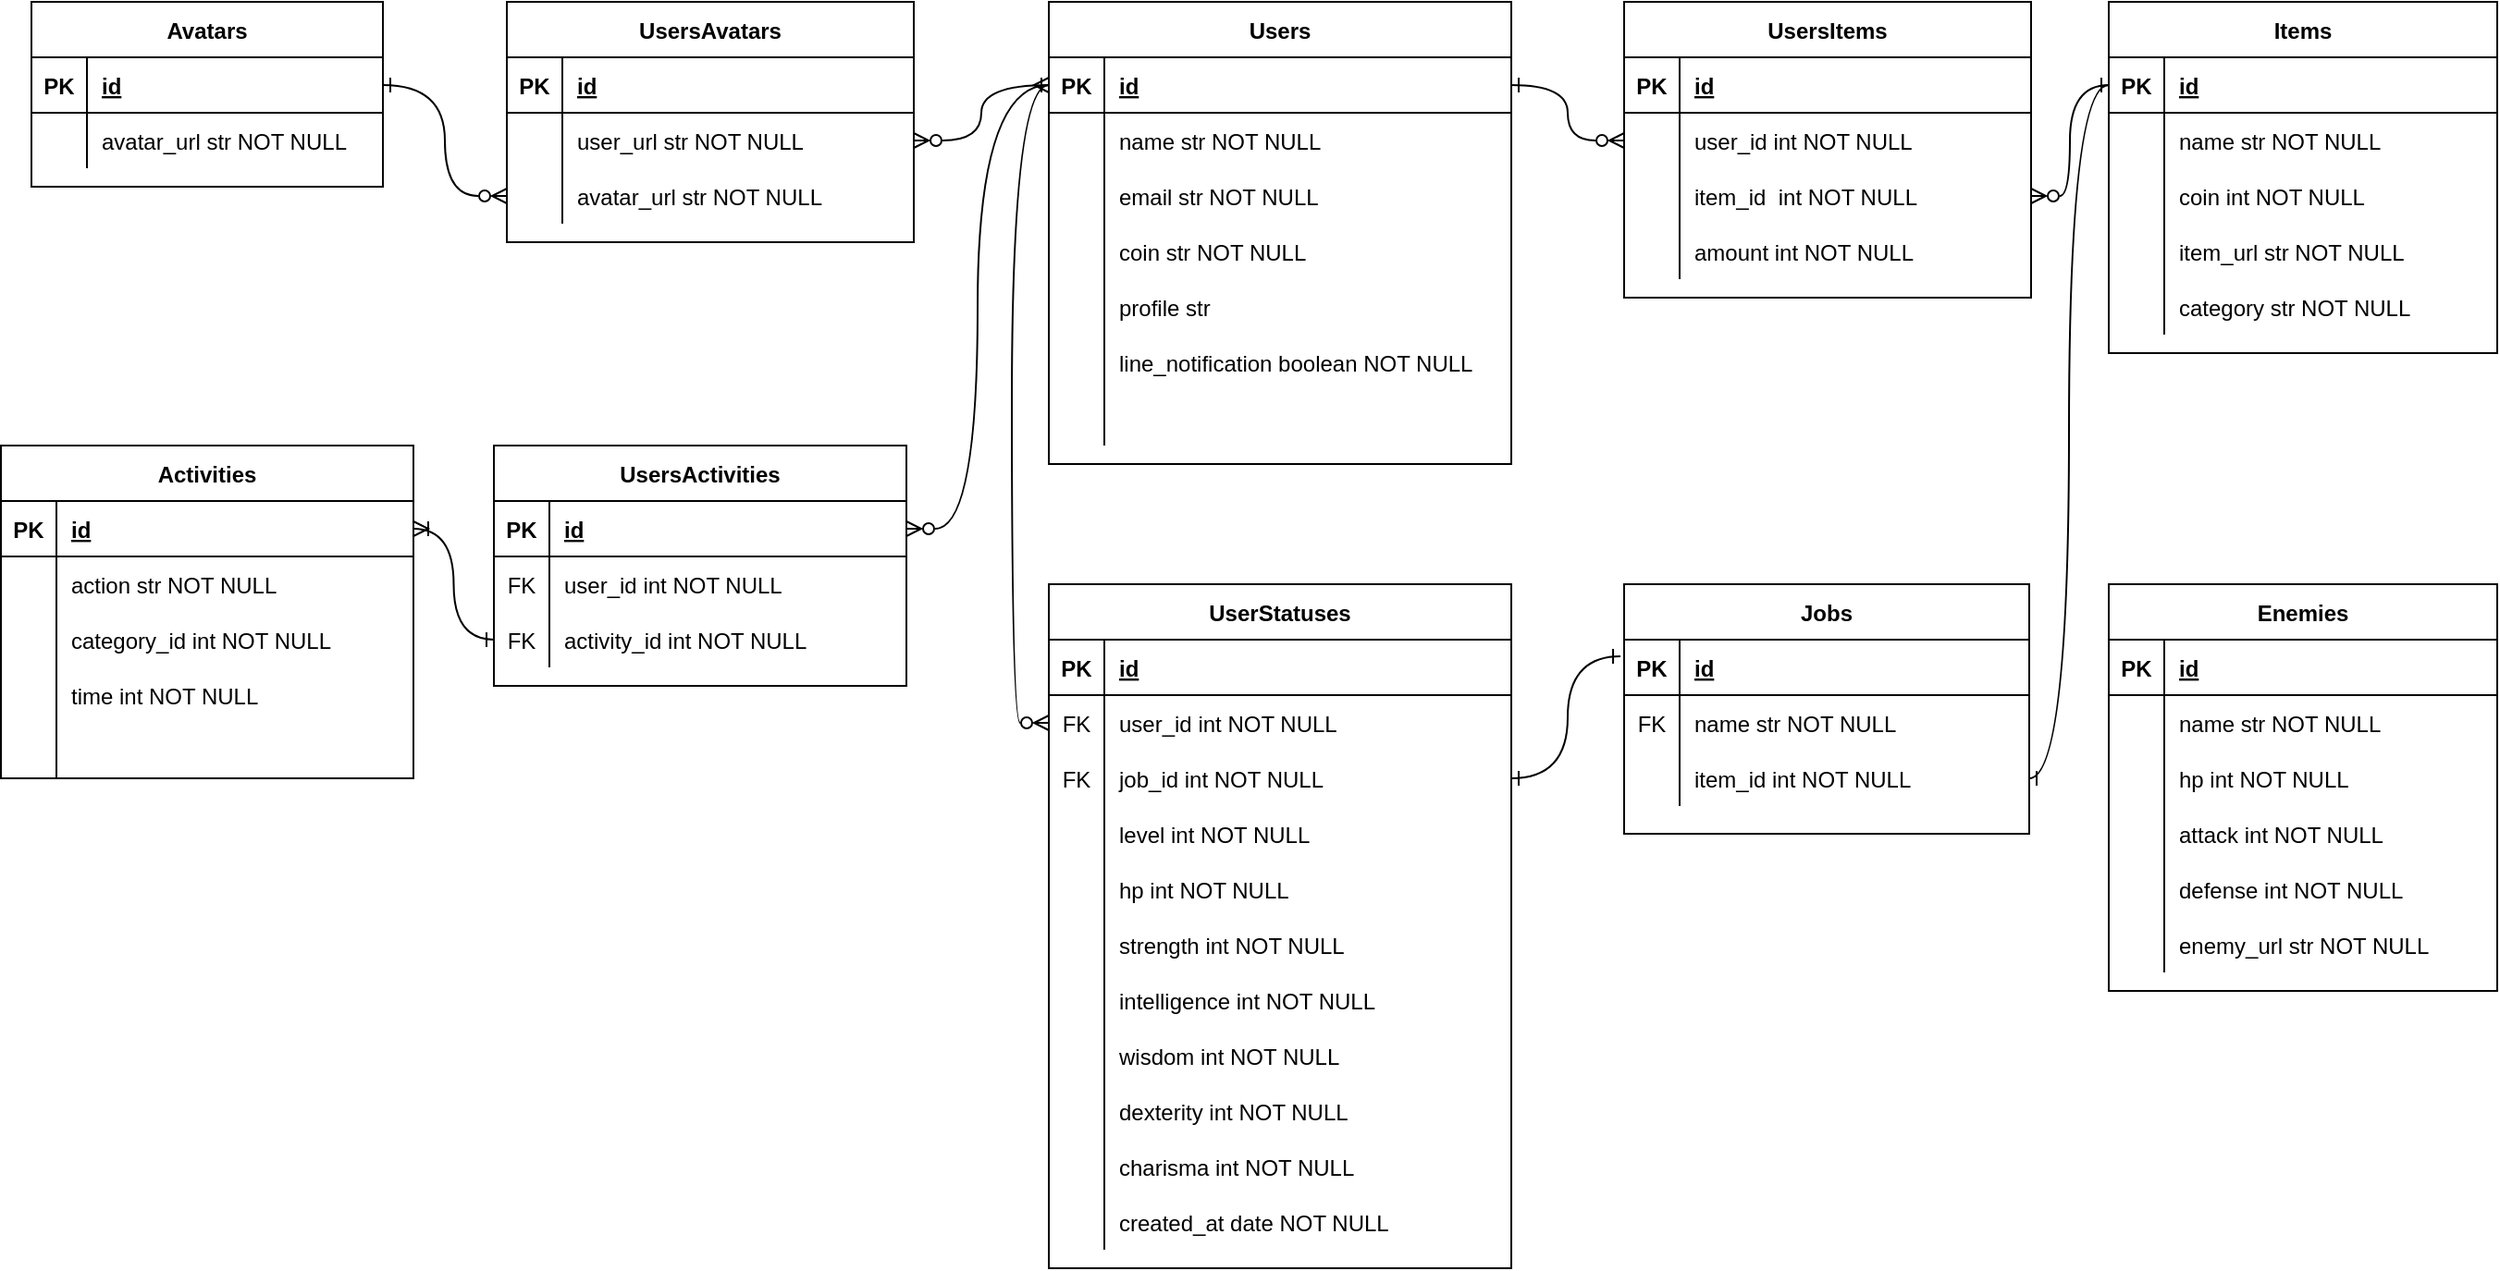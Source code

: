 <mxfile version="24.0.7" type="github">
  <diagram id="R2lEEEUBdFMjLlhIrx00" name="Page-1">
    <mxGraphModel dx="1804" dy="535" grid="1" gridSize="10" guides="1" tooltips="1" connect="1" arrows="1" fold="1" page="1" pageScale="1" pageWidth="850" pageHeight="1100" math="0" shadow="0" extFonts="Permanent Marker^https://fonts.googleapis.com/css?family=Permanent+Marker">
      <root>
        <mxCell id="0" />
        <mxCell id="1" parent="0" />
        <mxCell id="C-vyLk0tnHw3VtMMgP7b-23" value="Users" style="shape=table;startSize=30;container=1;collapsible=1;childLayout=tableLayout;fixedRows=1;rowLines=0;fontStyle=1;align=center;resizeLast=1;" parent="1" vertex="1">
          <mxGeometry x="70" y="50" width="250" height="250" as="geometry" />
        </mxCell>
        <mxCell id="C-vyLk0tnHw3VtMMgP7b-24" value="" style="shape=partialRectangle;collapsible=0;dropTarget=0;pointerEvents=0;fillColor=none;points=[[0,0.5],[1,0.5]];portConstraint=eastwest;top=0;left=0;right=0;bottom=1;" parent="C-vyLk0tnHw3VtMMgP7b-23" vertex="1">
          <mxGeometry y="30" width="250" height="30" as="geometry" />
        </mxCell>
        <mxCell id="C-vyLk0tnHw3VtMMgP7b-25" value="PK" style="shape=partialRectangle;overflow=hidden;connectable=0;fillColor=none;top=0;left=0;bottom=0;right=0;fontStyle=1;" parent="C-vyLk0tnHw3VtMMgP7b-24" vertex="1">
          <mxGeometry width="30" height="30" as="geometry">
            <mxRectangle width="30" height="30" as="alternateBounds" />
          </mxGeometry>
        </mxCell>
        <mxCell id="C-vyLk0tnHw3VtMMgP7b-26" value="id" style="shape=partialRectangle;overflow=hidden;connectable=0;fillColor=none;top=0;left=0;bottom=0;right=0;align=left;spacingLeft=6;fontStyle=5;" parent="C-vyLk0tnHw3VtMMgP7b-24" vertex="1">
          <mxGeometry x="30" width="220" height="30" as="geometry">
            <mxRectangle width="220" height="30" as="alternateBounds" />
          </mxGeometry>
        </mxCell>
        <mxCell id="C-vyLk0tnHw3VtMMgP7b-27" value="" style="shape=partialRectangle;collapsible=0;dropTarget=0;pointerEvents=0;fillColor=none;points=[[0,0.5],[1,0.5]];portConstraint=eastwest;top=0;left=0;right=0;bottom=0;" parent="C-vyLk0tnHw3VtMMgP7b-23" vertex="1">
          <mxGeometry y="60" width="250" height="30" as="geometry" />
        </mxCell>
        <mxCell id="C-vyLk0tnHw3VtMMgP7b-28" value="" style="shape=partialRectangle;overflow=hidden;connectable=0;fillColor=none;top=0;left=0;bottom=0;right=0;" parent="C-vyLk0tnHw3VtMMgP7b-27" vertex="1">
          <mxGeometry width="30" height="30" as="geometry">
            <mxRectangle width="30" height="30" as="alternateBounds" />
          </mxGeometry>
        </mxCell>
        <mxCell id="C-vyLk0tnHw3VtMMgP7b-29" value="name str NOT NULL" style="shape=partialRectangle;overflow=hidden;connectable=0;fillColor=none;top=0;left=0;bottom=0;right=0;align=left;spacingLeft=6;" parent="C-vyLk0tnHw3VtMMgP7b-27" vertex="1">
          <mxGeometry x="30" width="220" height="30" as="geometry">
            <mxRectangle width="220" height="30" as="alternateBounds" />
          </mxGeometry>
        </mxCell>
        <mxCell id="1r76c87EYD3M_yE_N8hs-28" style="shape=partialRectangle;collapsible=0;dropTarget=0;pointerEvents=0;fillColor=none;points=[[0,0.5],[1,0.5]];portConstraint=eastwest;top=0;left=0;right=0;bottom=0;" parent="C-vyLk0tnHw3VtMMgP7b-23" vertex="1">
          <mxGeometry y="90" width="250" height="30" as="geometry" />
        </mxCell>
        <mxCell id="1r76c87EYD3M_yE_N8hs-29" style="shape=partialRectangle;overflow=hidden;connectable=0;fillColor=none;top=0;left=0;bottom=0;right=0;" parent="1r76c87EYD3M_yE_N8hs-28" vertex="1">
          <mxGeometry width="30" height="30" as="geometry">
            <mxRectangle width="30" height="30" as="alternateBounds" />
          </mxGeometry>
        </mxCell>
        <mxCell id="1r76c87EYD3M_yE_N8hs-30" value="email str NOT NULL" style="shape=partialRectangle;overflow=hidden;connectable=0;fillColor=none;top=0;left=0;bottom=0;right=0;align=left;spacingLeft=6;" parent="1r76c87EYD3M_yE_N8hs-28" vertex="1">
          <mxGeometry x="30" width="220" height="30" as="geometry">
            <mxRectangle width="220" height="30" as="alternateBounds" />
          </mxGeometry>
        </mxCell>
        <mxCell id="1r76c87EYD3M_yE_N8hs-25" style="shape=partialRectangle;collapsible=0;dropTarget=0;pointerEvents=0;fillColor=none;points=[[0,0.5],[1,0.5]];portConstraint=eastwest;top=0;left=0;right=0;bottom=0;" parent="C-vyLk0tnHw3VtMMgP7b-23" vertex="1">
          <mxGeometry y="120" width="250" height="30" as="geometry" />
        </mxCell>
        <mxCell id="1r76c87EYD3M_yE_N8hs-26" style="shape=partialRectangle;overflow=hidden;connectable=0;fillColor=none;top=0;left=0;bottom=0;right=0;" parent="1r76c87EYD3M_yE_N8hs-25" vertex="1">
          <mxGeometry width="30" height="30" as="geometry">
            <mxRectangle width="30" height="30" as="alternateBounds" />
          </mxGeometry>
        </mxCell>
        <mxCell id="1r76c87EYD3M_yE_N8hs-27" value="coin str NOT NULL" style="shape=partialRectangle;overflow=hidden;connectable=0;fillColor=none;top=0;left=0;bottom=0;right=0;align=left;spacingLeft=6;" parent="1r76c87EYD3M_yE_N8hs-25" vertex="1">
          <mxGeometry x="30" width="220" height="30" as="geometry">
            <mxRectangle width="220" height="30" as="alternateBounds" />
          </mxGeometry>
        </mxCell>
        <mxCell id="1r76c87EYD3M_yE_N8hs-1" style="shape=partialRectangle;collapsible=0;dropTarget=0;pointerEvents=0;fillColor=none;points=[[0,0.5],[1,0.5]];portConstraint=eastwest;top=0;left=0;right=0;bottom=0;" parent="C-vyLk0tnHw3VtMMgP7b-23" vertex="1">
          <mxGeometry y="150" width="250" height="30" as="geometry" />
        </mxCell>
        <mxCell id="1r76c87EYD3M_yE_N8hs-2" style="shape=partialRectangle;overflow=hidden;connectable=0;fillColor=none;top=0;left=0;bottom=0;right=0;" parent="1r76c87EYD3M_yE_N8hs-1" vertex="1">
          <mxGeometry width="30" height="30" as="geometry">
            <mxRectangle width="30" height="30" as="alternateBounds" />
          </mxGeometry>
        </mxCell>
        <mxCell id="1r76c87EYD3M_yE_N8hs-3" value="profile str " style="shape=partialRectangle;overflow=hidden;connectable=0;fillColor=none;top=0;left=0;bottom=0;right=0;align=left;spacingLeft=6;" parent="1r76c87EYD3M_yE_N8hs-1" vertex="1">
          <mxGeometry x="30" width="220" height="30" as="geometry">
            <mxRectangle width="220" height="30" as="alternateBounds" />
          </mxGeometry>
        </mxCell>
        <mxCell id="DDQfYvmok7bzPkQVkcXP-64" style="shape=partialRectangle;collapsible=0;dropTarget=0;pointerEvents=0;fillColor=none;points=[[0,0.5],[1,0.5]];portConstraint=eastwest;top=0;left=0;right=0;bottom=0;" vertex="1" parent="C-vyLk0tnHw3VtMMgP7b-23">
          <mxGeometry y="180" width="250" height="30" as="geometry" />
        </mxCell>
        <mxCell id="DDQfYvmok7bzPkQVkcXP-65" style="shape=partialRectangle;overflow=hidden;connectable=0;fillColor=none;top=0;left=0;bottom=0;right=0;" vertex="1" parent="DDQfYvmok7bzPkQVkcXP-64">
          <mxGeometry width="30" height="30" as="geometry">
            <mxRectangle width="30" height="30" as="alternateBounds" />
          </mxGeometry>
        </mxCell>
        <mxCell id="DDQfYvmok7bzPkQVkcXP-66" value="line_notification boolean NOT NULL" style="shape=partialRectangle;overflow=hidden;connectable=0;fillColor=none;top=0;left=0;bottom=0;right=0;align=left;spacingLeft=6;" vertex="1" parent="DDQfYvmok7bzPkQVkcXP-64">
          <mxGeometry x="30" width="220" height="30" as="geometry">
            <mxRectangle width="220" height="30" as="alternateBounds" />
          </mxGeometry>
        </mxCell>
        <mxCell id="DDQfYvmok7bzPkQVkcXP-67" style="shape=partialRectangle;collapsible=0;dropTarget=0;pointerEvents=0;fillColor=none;points=[[0,0.5],[1,0.5]];portConstraint=eastwest;top=0;left=0;right=0;bottom=0;" vertex="1" parent="C-vyLk0tnHw3VtMMgP7b-23">
          <mxGeometry y="210" width="250" height="30" as="geometry" />
        </mxCell>
        <mxCell id="DDQfYvmok7bzPkQVkcXP-68" style="shape=partialRectangle;overflow=hidden;connectable=0;fillColor=none;top=0;left=0;bottom=0;right=0;" vertex="1" parent="DDQfYvmok7bzPkQVkcXP-67">
          <mxGeometry width="30" height="30" as="geometry">
            <mxRectangle width="30" height="30" as="alternateBounds" />
          </mxGeometry>
        </mxCell>
        <mxCell id="DDQfYvmok7bzPkQVkcXP-69" style="shape=partialRectangle;overflow=hidden;connectable=0;fillColor=none;top=0;left=0;bottom=0;right=0;align=left;spacingLeft=6;" vertex="1" parent="DDQfYvmok7bzPkQVkcXP-67">
          <mxGeometry x="30" width="220" height="30" as="geometry">
            <mxRectangle width="220" height="30" as="alternateBounds" />
          </mxGeometry>
        </mxCell>
        <mxCell id="1r76c87EYD3M_yE_N8hs-31" value="UserStatuses" style="shape=table;startSize=30;container=1;collapsible=1;childLayout=tableLayout;fixedRows=1;rowLines=0;fontStyle=1;align=center;resizeLast=1;" parent="1" vertex="1">
          <mxGeometry x="70" y="365" width="250" height="370" as="geometry" />
        </mxCell>
        <mxCell id="1r76c87EYD3M_yE_N8hs-32" value="" style="shape=partialRectangle;collapsible=0;dropTarget=0;pointerEvents=0;fillColor=none;points=[[0,0.5],[1,0.5]];portConstraint=eastwest;top=0;left=0;right=0;bottom=1;" parent="1r76c87EYD3M_yE_N8hs-31" vertex="1">
          <mxGeometry y="30" width="250" height="30" as="geometry" />
        </mxCell>
        <mxCell id="1r76c87EYD3M_yE_N8hs-33" value="PK" style="shape=partialRectangle;overflow=hidden;connectable=0;fillColor=none;top=0;left=0;bottom=0;right=0;fontStyle=1;" parent="1r76c87EYD3M_yE_N8hs-32" vertex="1">
          <mxGeometry width="30" height="30" as="geometry">
            <mxRectangle width="30" height="30" as="alternateBounds" />
          </mxGeometry>
        </mxCell>
        <mxCell id="1r76c87EYD3M_yE_N8hs-34" value="id" style="shape=partialRectangle;overflow=hidden;connectable=0;fillColor=none;top=0;left=0;bottom=0;right=0;align=left;spacingLeft=6;fontStyle=5;" parent="1r76c87EYD3M_yE_N8hs-32" vertex="1">
          <mxGeometry x="30" width="220" height="30" as="geometry">
            <mxRectangle width="220" height="30" as="alternateBounds" />
          </mxGeometry>
        </mxCell>
        <mxCell id="1r76c87EYD3M_yE_N8hs-35" value="" style="shape=partialRectangle;collapsible=0;dropTarget=0;pointerEvents=0;fillColor=none;points=[[0,0.5],[1,0.5]];portConstraint=eastwest;top=0;left=0;right=0;bottom=0;" parent="1r76c87EYD3M_yE_N8hs-31" vertex="1">
          <mxGeometry y="60" width="250" height="30" as="geometry" />
        </mxCell>
        <mxCell id="1r76c87EYD3M_yE_N8hs-36" value="FK" style="shape=partialRectangle;overflow=hidden;connectable=0;fillColor=none;top=0;left=0;bottom=0;right=0;" parent="1r76c87EYD3M_yE_N8hs-35" vertex="1">
          <mxGeometry width="30" height="30" as="geometry">
            <mxRectangle width="30" height="30" as="alternateBounds" />
          </mxGeometry>
        </mxCell>
        <mxCell id="1r76c87EYD3M_yE_N8hs-37" value="user_id int NOT NULL" style="shape=partialRectangle;overflow=hidden;connectable=0;fillColor=none;top=0;left=0;bottom=0;right=0;align=left;spacingLeft=6;" parent="1r76c87EYD3M_yE_N8hs-35" vertex="1">
          <mxGeometry x="30" width="220" height="30" as="geometry">
            <mxRectangle width="220" height="30" as="alternateBounds" />
          </mxGeometry>
        </mxCell>
        <mxCell id="1r76c87EYD3M_yE_N8hs-65" style="shape=partialRectangle;collapsible=0;dropTarget=0;pointerEvents=0;fillColor=none;points=[[0,0.5],[1,0.5]];portConstraint=eastwest;top=0;left=0;right=0;bottom=0;" parent="1r76c87EYD3M_yE_N8hs-31" vertex="1">
          <mxGeometry y="90" width="250" height="30" as="geometry" />
        </mxCell>
        <mxCell id="1r76c87EYD3M_yE_N8hs-66" value="FK" style="shape=partialRectangle;overflow=hidden;connectable=0;fillColor=none;top=0;left=0;bottom=0;right=0;" parent="1r76c87EYD3M_yE_N8hs-65" vertex="1">
          <mxGeometry width="30" height="30" as="geometry">
            <mxRectangle width="30" height="30" as="alternateBounds" />
          </mxGeometry>
        </mxCell>
        <mxCell id="1r76c87EYD3M_yE_N8hs-67" value="job_id int NOT NULL" style="shape=partialRectangle;overflow=hidden;connectable=0;fillColor=none;top=0;left=0;bottom=0;right=0;align=left;spacingLeft=6;" parent="1r76c87EYD3M_yE_N8hs-65" vertex="1">
          <mxGeometry x="30" width="220" height="30" as="geometry">
            <mxRectangle width="220" height="30" as="alternateBounds" />
          </mxGeometry>
        </mxCell>
        <mxCell id="1r76c87EYD3M_yE_N8hs-38" style="shape=partialRectangle;collapsible=0;dropTarget=0;pointerEvents=0;fillColor=none;points=[[0,0.5],[1,0.5]];portConstraint=eastwest;top=0;left=0;right=0;bottom=0;" parent="1r76c87EYD3M_yE_N8hs-31" vertex="1">
          <mxGeometry y="120" width="250" height="30" as="geometry" />
        </mxCell>
        <mxCell id="1r76c87EYD3M_yE_N8hs-39" style="shape=partialRectangle;overflow=hidden;connectable=0;fillColor=none;top=0;left=0;bottom=0;right=0;" parent="1r76c87EYD3M_yE_N8hs-38" vertex="1">
          <mxGeometry width="30" height="30" as="geometry">
            <mxRectangle width="30" height="30" as="alternateBounds" />
          </mxGeometry>
        </mxCell>
        <mxCell id="1r76c87EYD3M_yE_N8hs-40" value="level int NOT NULL" style="shape=partialRectangle;overflow=hidden;connectable=0;fillColor=none;top=0;left=0;bottom=0;right=0;align=left;spacingLeft=6;" parent="1r76c87EYD3M_yE_N8hs-38" vertex="1">
          <mxGeometry x="30" width="220" height="30" as="geometry">
            <mxRectangle width="220" height="30" as="alternateBounds" />
          </mxGeometry>
        </mxCell>
        <mxCell id="1r76c87EYD3M_yE_N8hs-41" style="shape=partialRectangle;collapsible=0;dropTarget=0;pointerEvents=0;fillColor=none;points=[[0,0.5],[1,0.5]];portConstraint=eastwest;top=0;left=0;right=0;bottom=0;" parent="1r76c87EYD3M_yE_N8hs-31" vertex="1">
          <mxGeometry y="150" width="250" height="30" as="geometry" />
        </mxCell>
        <mxCell id="1r76c87EYD3M_yE_N8hs-42" style="shape=partialRectangle;overflow=hidden;connectable=0;fillColor=none;top=0;left=0;bottom=0;right=0;" parent="1r76c87EYD3M_yE_N8hs-41" vertex="1">
          <mxGeometry width="30" height="30" as="geometry">
            <mxRectangle width="30" height="30" as="alternateBounds" />
          </mxGeometry>
        </mxCell>
        <mxCell id="1r76c87EYD3M_yE_N8hs-43" value="hp int NOT NULL" style="shape=partialRectangle;overflow=hidden;connectable=0;fillColor=none;top=0;left=0;bottom=0;right=0;align=left;spacingLeft=6;" parent="1r76c87EYD3M_yE_N8hs-41" vertex="1">
          <mxGeometry x="30" width="220" height="30" as="geometry">
            <mxRectangle width="220" height="30" as="alternateBounds" />
          </mxGeometry>
        </mxCell>
        <mxCell id="1r76c87EYD3M_yE_N8hs-62" style="shape=partialRectangle;collapsible=0;dropTarget=0;pointerEvents=0;fillColor=none;points=[[0,0.5],[1,0.5]];portConstraint=eastwest;top=0;left=0;right=0;bottom=0;" parent="1r76c87EYD3M_yE_N8hs-31" vertex="1">
          <mxGeometry y="180" width="250" height="30" as="geometry" />
        </mxCell>
        <mxCell id="1r76c87EYD3M_yE_N8hs-63" style="shape=partialRectangle;overflow=hidden;connectable=0;fillColor=none;top=0;left=0;bottom=0;right=0;" parent="1r76c87EYD3M_yE_N8hs-62" vertex="1">
          <mxGeometry width="30" height="30" as="geometry">
            <mxRectangle width="30" height="30" as="alternateBounds" />
          </mxGeometry>
        </mxCell>
        <mxCell id="1r76c87EYD3M_yE_N8hs-64" value="strength int NOT NULL" style="shape=partialRectangle;overflow=hidden;connectable=0;fillColor=none;top=0;left=0;bottom=0;right=0;align=left;spacingLeft=6;" parent="1r76c87EYD3M_yE_N8hs-62" vertex="1">
          <mxGeometry x="30" width="220" height="30" as="geometry">
            <mxRectangle width="220" height="30" as="alternateBounds" />
          </mxGeometry>
        </mxCell>
        <mxCell id="1r76c87EYD3M_yE_N8hs-59" style="shape=partialRectangle;collapsible=0;dropTarget=0;pointerEvents=0;fillColor=none;points=[[0,0.5],[1,0.5]];portConstraint=eastwest;top=0;left=0;right=0;bottom=0;" parent="1r76c87EYD3M_yE_N8hs-31" vertex="1">
          <mxGeometry y="210" width="250" height="30" as="geometry" />
        </mxCell>
        <mxCell id="1r76c87EYD3M_yE_N8hs-60" style="shape=partialRectangle;overflow=hidden;connectable=0;fillColor=none;top=0;left=0;bottom=0;right=0;" parent="1r76c87EYD3M_yE_N8hs-59" vertex="1">
          <mxGeometry width="30" height="30" as="geometry">
            <mxRectangle width="30" height="30" as="alternateBounds" />
          </mxGeometry>
        </mxCell>
        <mxCell id="1r76c87EYD3M_yE_N8hs-61" value="intelligence int NOT NULL" style="shape=partialRectangle;overflow=hidden;connectable=0;fillColor=none;top=0;left=0;bottom=0;right=0;align=left;spacingLeft=6;" parent="1r76c87EYD3M_yE_N8hs-59" vertex="1">
          <mxGeometry x="30" width="220" height="30" as="geometry">
            <mxRectangle width="220" height="30" as="alternateBounds" />
          </mxGeometry>
        </mxCell>
        <mxCell id="1r76c87EYD3M_yE_N8hs-56" style="shape=partialRectangle;collapsible=0;dropTarget=0;pointerEvents=0;fillColor=none;points=[[0,0.5],[1,0.5]];portConstraint=eastwest;top=0;left=0;right=0;bottom=0;" parent="1r76c87EYD3M_yE_N8hs-31" vertex="1">
          <mxGeometry y="240" width="250" height="30" as="geometry" />
        </mxCell>
        <mxCell id="1r76c87EYD3M_yE_N8hs-57" style="shape=partialRectangle;overflow=hidden;connectable=0;fillColor=none;top=0;left=0;bottom=0;right=0;" parent="1r76c87EYD3M_yE_N8hs-56" vertex="1">
          <mxGeometry width="30" height="30" as="geometry">
            <mxRectangle width="30" height="30" as="alternateBounds" />
          </mxGeometry>
        </mxCell>
        <mxCell id="1r76c87EYD3M_yE_N8hs-58" value="wisdom int NOT NULL" style="shape=partialRectangle;overflow=hidden;connectable=0;fillColor=none;top=0;left=0;bottom=0;right=0;align=left;spacingLeft=6;" parent="1r76c87EYD3M_yE_N8hs-56" vertex="1">
          <mxGeometry x="30" width="220" height="30" as="geometry">
            <mxRectangle width="220" height="30" as="alternateBounds" />
          </mxGeometry>
        </mxCell>
        <mxCell id="1r76c87EYD3M_yE_N8hs-53" style="shape=partialRectangle;collapsible=0;dropTarget=0;pointerEvents=0;fillColor=none;points=[[0,0.5],[1,0.5]];portConstraint=eastwest;top=0;left=0;right=0;bottom=0;" parent="1r76c87EYD3M_yE_N8hs-31" vertex="1">
          <mxGeometry y="270" width="250" height="30" as="geometry" />
        </mxCell>
        <mxCell id="1r76c87EYD3M_yE_N8hs-54" style="shape=partialRectangle;overflow=hidden;connectable=0;fillColor=none;top=0;left=0;bottom=0;right=0;" parent="1r76c87EYD3M_yE_N8hs-53" vertex="1">
          <mxGeometry width="30" height="30" as="geometry">
            <mxRectangle width="30" height="30" as="alternateBounds" />
          </mxGeometry>
        </mxCell>
        <mxCell id="1r76c87EYD3M_yE_N8hs-55" value="dexterity int NOT NULL" style="shape=partialRectangle;overflow=hidden;connectable=0;fillColor=none;top=0;left=0;bottom=0;right=0;align=left;spacingLeft=6;" parent="1r76c87EYD3M_yE_N8hs-53" vertex="1">
          <mxGeometry x="30" width="220" height="30" as="geometry">
            <mxRectangle width="220" height="30" as="alternateBounds" />
          </mxGeometry>
        </mxCell>
        <mxCell id="1r76c87EYD3M_yE_N8hs-50" style="shape=partialRectangle;collapsible=0;dropTarget=0;pointerEvents=0;fillColor=none;points=[[0,0.5],[1,0.5]];portConstraint=eastwest;top=0;left=0;right=0;bottom=0;" parent="1r76c87EYD3M_yE_N8hs-31" vertex="1">
          <mxGeometry y="300" width="250" height="30" as="geometry" />
        </mxCell>
        <mxCell id="1r76c87EYD3M_yE_N8hs-51" style="shape=partialRectangle;overflow=hidden;connectable=0;fillColor=none;top=0;left=0;bottom=0;right=0;" parent="1r76c87EYD3M_yE_N8hs-50" vertex="1">
          <mxGeometry width="30" height="30" as="geometry">
            <mxRectangle width="30" height="30" as="alternateBounds" />
          </mxGeometry>
        </mxCell>
        <mxCell id="1r76c87EYD3M_yE_N8hs-52" value="charisma int NOT NULL" style="shape=partialRectangle;overflow=hidden;connectable=0;fillColor=none;top=0;left=0;bottom=0;right=0;align=left;spacingLeft=6;" parent="1r76c87EYD3M_yE_N8hs-50" vertex="1">
          <mxGeometry x="30" width="220" height="30" as="geometry">
            <mxRectangle width="220" height="30" as="alternateBounds" />
          </mxGeometry>
        </mxCell>
        <mxCell id="1r76c87EYD3M_yE_N8hs-47" style="shape=partialRectangle;collapsible=0;dropTarget=0;pointerEvents=0;fillColor=none;points=[[0,0.5],[1,0.5]];portConstraint=eastwest;top=0;left=0;right=0;bottom=0;" parent="1r76c87EYD3M_yE_N8hs-31" vertex="1">
          <mxGeometry y="330" width="250" height="30" as="geometry" />
        </mxCell>
        <mxCell id="1r76c87EYD3M_yE_N8hs-48" style="shape=partialRectangle;overflow=hidden;connectable=0;fillColor=none;top=0;left=0;bottom=0;right=0;" parent="1r76c87EYD3M_yE_N8hs-47" vertex="1">
          <mxGeometry width="30" height="30" as="geometry">
            <mxRectangle width="30" height="30" as="alternateBounds" />
          </mxGeometry>
        </mxCell>
        <mxCell id="1r76c87EYD3M_yE_N8hs-49" value="created_at date NOT NULL" style="shape=partialRectangle;overflow=hidden;connectable=0;fillColor=none;top=0;left=0;bottom=0;right=0;align=left;spacingLeft=6;" parent="1r76c87EYD3M_yE_N8hs-47" vertex="1">
          <mxGeometry x="30" width="220" height="30" as="geometry">
            <mxRectangle width="220" height="30" as="alternateBounds" />
          </mxGeometry>
        </mxCell>
        <mxCell id="DDQfYvmok7bzPkQVkcXP-1" value="Jobs" style="shape=table;startSize=30;container=1;collapsible=1;childLayout=tableLayout;fixedRows=1;rowLines=0;fontStyle=1;align=center;resizeLast=1;" vertex="1" parent="1">
          <mxGeometry x="381" y="365" width="219" height="135" as="geometry" />
        </mxCell>
        <mxCell id="DDQfYvmok7bzPkQVkcXP-2" value="" style="shape=partialRectangle;collapsible=0;dropTarget=0;pointerEvents=0;fillColor=none;points=[[0,0.5],[1,0.5]];portConstraint=eastwest;top=0;left=0;right=0;bottom=1;" vertex="1" parent="DDQfYvmok7bzPkQVkcXP-1">
          <mxGeometry y="30" width="219" height="30" as="geometry" />
        </mxCell>
        <mxCell id="DDQfYvmok7bzPkQVkcXP-3" value="PK" style="shape=partialRectangle;overflow=hidden;connectable=0;fillColor=none;top=0;left=0;bottom=0;right=0;fontStyle=1;" vertex="1" parent="DDQfYvmok7bzPkQVkcXP-2">
          <mxGeometry width="30" height="30" as="geometry">
            <mxRectangle width="30" height="30" as="alternateBounds" />
          </mxGeometry>
        </mxCell>
        <mxCell id="DDQfYvmok7bzPkQVkcXP-4" value="id" style="shape=partialRectangle;overflow=hidden;connectable=0;fillColor=none;top=0;left=0;bottom=0;right=0;align=left;spacingLeft=6;fontStyle=5;" vertex="1" parent="DDQfYvmok7bzPkQVkcXP-2">
          <mxGeometry x="30" width="189" height="30" as="geometry">
            <mxRectangle width="189" height="30" as="alternateBounds" />
          </mxGeometry>
        </mxCell>
        <mxCell id="DDQfYvmok7bzPkQVkcXP-5" value="" style="shape=partialRectangle;collapsible=0;dropTarget=0;pointerEvents=0;fillColor=none;points=[[0,0.5],[1,0.5]];portConstraint=eastwest;top=0;left=0;right=0;bottom=0;" vertex="1" parent="DDQfYvmok7bzPkQVkcXP-1">
          <mxGeometry y="60" width="219" height="30" as="geometry" />
        </mxCell>
        <mxCell id="DDQfYvmok7bzPkQVkcXP-6" value="FK" style="shape=partialRectangle;overflow=hidden;connectable=0;fillColor=none;top=0;left=0;bottom=0;right=0;" vertex="1" parent="DDQfYvmok7bzPkQVkcXP-5">
          <mxGeometry width="30" height="30" as="geometry">
            <mxRectangle width="30" height="30" as="alternateBounds" />
          </mxGeometry>
        </mxCell>
        <mxCell id="DDQfYvmok7bzPkQVkcXP-7" value="name str NOT NULL" style="shape=partialRectangle;overflow=hidden;connectable=0;fillColor=none;top=0;left=0;bottom=0;right=0;align=left;spacingLeft=6;" vertex="1" parent="DDQfYvmok7bzPkQVkcXP-5">
          <mxGeometry x="30" width="189" height="30" as="geometry">
            <mxRectangle width="189" height="30" as="alternateBounds" />
          </mxGeometry>
        </mxCell>
        <mxCell id="DDQfYvmok7bzPkQVkcXP-132" style="shape=partialRectangle;collapsible=0;dropTarget=0;pointerEvents=0;fillColor=none;points=[[0,0.5],[1,0.5]];portConstraint=eastwest;top=0;left=0;right=0;bottom=0;" vertex="1" parent="DDQfYvmok7bzPkQVkcXP-1">
          <mxGeometry y="90" width="219" height="30" as="geometry" />
        </mxCell>
        <mxCell id="DDQfYvmok7bzPkQVkcXP-133" style="shape=partialRectangle;overflow=hidden;connectable=0;fillColor=none;top=0;left=0;bottom=0;right=0;" vertex="1" parent="DDQfYvmok7bzPkQVkcXP-132">
          <mxGeometry width="30" height="30" as="geometry">
            <mxRectangle width="30" height="30" as="alternateBounds" />
          </mxGeometry>
        </mxCell>
        <mxCell id="DDQfYvmok7bzPkQVkcXP-134" value="item_id int NOT NULL" style="shape=partialRectangle;overflow=hidden;connectable=0;fillColor=none;top=0;left=0;bottom=0;right=0;align=left;spacingLeft=6;" vertex="1" parent="DDQfYvmok7bzPkQVkcXP-132">
          <mxGeometry x="30" width="189" height="30" as="geometry">
            <mxRectangle width="189" height="30" as="alternateBounds" />
          </mxGeometry>
        </mxCell>
        <mxCell id="DDQfYvmok7bzPkQVkcXP-35" value="Items" style="shape=table;startSize=30;container=1;collapsible=1;childLayout=tableLayout;fixedRows=1;rowLines=0;fontStyle=1;align=center;resizeLast=1;" vertex="1" parent="1">
          <mxGeometry x="643" y="50" width="210" height="190" as="geometry" />
        </mxCell>
        <mxCell id="DDQfYvmok7bzPkQVkcXP-36" value="" style="shape=partialRectangle;collapsible=0;dropTarget=0;pointerEvents=0;fillColor=none;points=[[0,0.5],[1,0.5]];portConstraint=eastwest;top=0;left=0;right=0;bottom=1;" vertex="1" parent="DDQfYvmok7bzPkQVkcXP-35">
          <mxGeometry y="30" width="210" height="30" as="geometry" />
        </mxCell>
        <mxCell id="DDQfYvmok7bzPkQVkcXP-37" value="PK" style="shape=partialRectangle;overflow=hidden;connectable=0;fillColor=none;top=0;left=0;bottom=0;right=0;fontStyle=1;" vertex="1" parent="DDQfYvmok7bzPkQVkcXP-36">
          <mxGeometry width="30" height="30" as="geometry">
            <mxRectangle width="30" height="30" as="alternateBounds" />
          </mxGeometry>
        </mxCell>
        <mxCell id="DDQfYvmok7bzPkQVkcXP-38" value="id" style="shape=partialRectangle;overflow=hidden;connectable=0;fillColor=none;top=0;left=0;bottom=0;right=0;align=left;spacingLeft=6;fontStyle=5;" vertex="1" parent="DDQfYvmok7bzPkQVkcXP-36">
          <mxGeometry x="30" width="180" height="30" as="geometry">
            <mxRectangle width="180" height="30" as="alternateBounds" />
          </mxGeometry>
        </mxCell>
        <mxCell id="DDQfYvmok7bzPkQVkcXP-39" value="" style="shape=partialRectangle;collapsible=0;dropTarget=0;pointerEvents=0;fillColor=none;points=[[0,0.5],[1,0.5]];portConstraint=eastwest;top=0;left=0;right=0;bottom=0;" vertex="1" parent="DDQfYvmok7bzPkQVkcXP-35">
          <mxGeometry y="60" width="210" height="30" as="geometry" />
        </mxCell>
        <mxCell id="DDQfYvmok7bzPkQVkcXP-40" value="" style="shape=partialRectangle;overflow=hidden;connectable=0;fillColor=none;top=0;left=0;bottom=0;right=0;" vertex="1" parent="DDQfYvmok7bzPkQVkcXP-39">
          <mxGeometry width="30" height="30" as="geometry">
            <mxRectangle width="30" height="30" as="alternateBounds" />
          </mxGeometry>
        </mxCell>
        <mxCell id="DDQfYvmok7bzPkQVkcXP-41" value="name str NOT NULL" style="shape=partialRectangle;overflow=hidden;connectable=0;fillColor=none;top=0;left=0;bottom=0;right=0;align=left;spacingLeft=6;" vertex="1" parent="DDQfYvmok7bzPkQVkcXP-39">
          <mxGeometry x="30" width="180" height="30" as="geometry">
            <mxRectangle width="180" height="30" as="alternateBounds" />
          </mxGeometry>
        </mxCell>
        <mxCell id="DDQfYvmok7bzPkQVkcXP-48" style="shape=partialRectangle;collapsible=0;dropTarget=0;pointerEvents=0;fillColor=none;points=[[0,0.5],[1,0.5]];portConstraint=eastwest;top=0;left=0;right=0;bottom=0;" vertex="1" parent="DDQfYvmok7bzPkQVkcXP-35">
          <mxGeometry y="90" width="210" height="30" as="geometry" />
        </mxCell>
        <mxCell id="DDQfYvmok7bzPkQVkcXP-49" style="shape=partialRectangle;overflow=hidden;connectable=0;fillColor=none;top=0;left=0;bottom=0;right=0;" vertex="1" parent="DDQfYvmok7bzPkQVkcXP-48">
          <mxGeometry width="30" height="30" as="geometry">
            <mxRectangle width="30" height="30" as="alternateBounds" />
          </mxGeometry>
        </mxCell>
        <mxCell id="DDQfYvmok7bzPkQVkcXP-50" value="coin int NOT NULL" style="shape=partialRectangle;overflow=hidden;connectable=0;fillColor=none;top=0;left=0;bottom=0;right=0;align=left;spacingLeft=6;" vertex="1" parent="DDQfYvmok7bzPkQVkcXP-48">
          <mxGeometry x="30" width="180" height="30" as="geometry">
            <mxRectangle width="180" height="30" as="alternateBounds" />
          </mxGeometry>
        </mxCell>
        <mxCell id="DDQfYvmok7bzPkQVkcXP-45" style="shape=partialRectangle;collapsible=0;dropTarget=0;pointerEvents=0;fillColor=none;points=[[0,0.5],[1,0.5]];portConstraint=eastwest;top=0;left=0;right=0;bottom=0;" vertex="1" parent="DDQfYvmok7bzPkQVkcXP-35">
          <mxGeometry y="120" width="210" height="30" as="geometry" />
        </mxCell>
        <mxCell id="DDQfYvmok7bzPkQVkcXP-46" style="shape=partialRectangle;overflow=hidden;connectable=0;fillColor=none;top=0;left=0;bottom=0;right=0;" vertex="1" parent="DDQfYvmok7bzPkQVkcXP-45">
          <mxGeometry width="30" height="30" as="geometry">
            <mxRectangle width="30" height="30" as="alternateBounds" />
          </mxGeometry>
        </mxCell>
        <mxCell id="DDQfYvmok7bzPkQVkcXP-47" value="item_url str NOT NULL" style="shape=partialRectangle;overflow=hidden;connectable=0;fillColor=none;top=0;left=0;bottom=0;right=0;align=left;spacingLeft=6;" vertex="1" parent="DDQfYvmok7bzPkQVkcXP-45">
          <mxGeometry x="30" width="180" height="30" as="geometry">
            <mxRectangle width="180" height="30" as="alternateBounds" />
          </mxGeometry>
        </mxCell>
        <mxCell id="DDQfYvmok7bzPkQVkcXP-70" style="shape=partialRectangle;collapsible=0;dropTarget=0;pointerEvents=0;fillColor=none;points=[[0,0.5],[1,0.5]];portConstraint=eastwest;top=0;left=0;right=0;bottom=0;" vertex="1" parent="DDQfYvmok7bzPkQVkcXP-35">
          <mxGeometry y="150" width="210" height="30" as="geometry" />
        </mxCell>
        <mxCell id="DDQfYvmok7bzPkQVkcXP-71" style="shape=partialRectangle;overflow=hidden;connectable=0;fillColor=none;top=0;left=0;bottom=0;right=0;" vertex="1" parent="DDQfYvmok7bzPkQVkcXP-70">
          <mxGeometry width="30" height="30" as="geometry">
            <mxRectangle width="30" height="30" as="alternateBounds" />
          </mxGeometry>
        </mxCell>
        <mxCell id="DDQfYvmok7bzPkQVkcXP-72" value="category str NOT NULL" style="shape=partialRectangle;overflow=hidden;connectable=0;fillColor=none;top=0;left=0;bottom=0;right=0;align=left;spacingLeft=6;" vertex="1" parent="DDQfYvmok7bzPkQVkcXP-70">
          <mxGeometry x="30" width="180" height="30" as="geometry">
            <mxRectangle width="180" height="30" as="alternateBounds" />
          </mxGeometry>
        </mxCell>
        <mxCell id="DDQfYvmok7bzPkQVkcXP-51" value="UsersItems" style="shape=table;startSize=30;container=1;collapsible=1;childLayout=tableLayout;fixedRows=1;rowLines=0;fontStyle=1;align=center;resizeLast=1;" vertex="1" parent="1">
          <mxGeometry x="381" y="50" width="220" height="160" as="geometry" />
        </mxCell>
        <mxCell id="DDQfYvmok7bzPkQVkcXP-52" value="" style="shape=partialRectangle;collapsible=0;dropTarget=0;pointerEvents=0;fillColor=none;points=[[0,0.5],[1,0.5]];portConstraint=eastwest;top=0;left=0;right=0;bottom=1;" vertex="1" parent="DDQfYvmok7bzPkQVkcXP-51">
          <mxGeometry y="30" width="220" height="30" as="geometry" />
        </mxCell>
        <mxCell id="DDQfYvmok7bzPkQVkcXP-53" value="PK" style="shape=partialRectangle;overflow=hidden;connectable=0;fillColor=none;top=0;left=0;bottom=0;right=0;fontStyle=1;" vertex="1" parent="DDQfYvmok7bzPkQVkcXP-52">
          <mxGeometry width="30" height="30" as="geometry">
            <mxRectangle width="30" height="30" as="alternateBounds" />
          </mxGeometry>
        </mxCell>
        <mxCell id="DDQfYvmok7bzPkQVkcXP-54" value="id" style="shape=partialRectangle;overflow=hidden;connectable=0;fillColor=none;top=0;left=0;bottom=0;right=0;align=left;spacingLeft=6;fontStyle=5;" vertex="1" parent="DDQfYvmok7bzPkQVkcXP-52">
          <mxGeometry x="30" width="190" height="30" as="geometry">
            <mxRectangle width="190" height="30" as="alternateBounds" />
          </mxGeometry>
        </mxCell>
        <mxCell id="DDQfYvmok7bzPkQVkcXP-55" value="" style="shape=partialRectangle;collapsible=0;dropTarget=0;pointerEvents=0;fillColor=none;points=[[0,0.5],[1,0.5]];portConstraint=eastwest;top=0;left=0;right=0;bottom=0;" vertex="1" parent="DDQfYvmok7bzPkQVkcXP-51">
          <mxGeometry y="60" width="220" height="30" as="geometry" />
        </mxCell>
        <mxCell id="DDQfYvmok7bzPkQVkcXP-56" value="" style="shape=partialRectangle;overflow=hidden;connectable=0;fillColor=none;top=0;left=0;bottom=0;right=0;" vertex="1" parent="DDQfYvmok7bzPkQVkcXP-55">
          <mxGeometry width="30" height="30" as="geometry">
            <mxRectangle width="30" height="30" as="alternateBounds" />
          </mxGeometry>
        </mxCell>
        <mxCell id="DDQfYvmok7bzPkQVkcXP-57" value="user_id int NOT NULL" style="shape=partialRectangle;overflow=hidden;connectable=0;fillColor=none;top=0;left=0;bottom=0;right=0;align=left;spacingLeft=6;" vertex="1" parent="DDQfYvmok7bzPkQVkcXP-55">
          <mxGeometry x="30" width="190" height="30" as="geometry">
            <mxRectangle width="190" height="30" as="alternateBounds" />
          </mxGeometry>
        </mxCell>
        <mxCell id="DDQfYvmok7bzPkQVkcXP-58" style="shape=partialRectangle;collapsible=0;dropTarget=0;pointerEvents=0;fillColor=none;points=[[0,0.5],[1,0.5]];portConstraint=eastwest;top=0;left=0;right=0;bottom=0;" vertex="1" parent="DDQfYvmok7bzPkQVkcXP-51">
          <mxGeometry y="90" width="220" height="30" as="geometry" />
        </mxCell>
        <mxCell id="DDQfYvmok7bzPkQVkcXP-59" style="shape=partialRectangle;overflow=hidden;connectable=0;fillColor=none;top=0;left=0;bottom=0;right=0;" vertex="1" parent="DDQfYvmok7bzPkQVkcXP-58">
          <mxGeometry width="30" height="30" as="geometry">
            <mxRectangle width="30" height="30" as="alternateBounds" />
          </mxGeometry>
        </mxCell>
        <mxCell id="DDQfYvmok7bzPkQVkcXP-60" value="item_id  int NOT NULL" style="shape=partialRectangle;overflow=hidden;connectable=0;fillColor=none;top=0;left=0;bottom=0;right=0;align=left;spacingLeft=6;" vertex="1" parent="DDQfYvmok7bzPkQVkcXP-58">
          <mxGeometry x="30" width="190" height="30" as="geometry">
            <mxRectangle width="190" height="30" as="alternateBounds" />
          </mxGeometry>
        </mxCell>
        <mxCell id="DDQfYvmok7bzPkQVkcXP-61" style="shape=partialRectangle;collapsible=0;dropTarget=0;pointerEvents=0;fillColor=none;points=[[0,0.5],[1,0.5]];portConstraint=eastwest;top=0;left=0;right=0;bottom=0;" vertex="1" parent="DDQfYvmok7bzPkQVkcXP-51">
          <mxGeometry y="120" width="220" height="30" as="geometry" />
        </mxCell>
        <mxCell id="DDQfYvmok7bzPkQVkcXP-62" style="shape=partialRectangle;overflow=hidden;connectable=0;fillColor=none;top=0;left=0;bottom=0;right=0;" vertex="1" parent="DDQfYvmok7bzPkQVkcXP-61">
          <mxGeometry width="30" height="30" as="geometry">
            <mxRectangle width="30" height="30" as="alternateBounds" />
          </mxGeometry>
        </mxCell>
        <mxCell id="DDQfYvmok7bzPkQVkcXP-63" value="amount int NOT NULL" style="shape=partialRectangle;overflow=hidden;connectable=0;fillColor=none;top=0;left=0;bottom=0;right=0;align=left;spacingLeft=6;" vertex="1" parent="DDQfYvmok7bzPkQVkcXP-61">
          <mxGeometry x="30" width="190" height="30" as="geometry">
            <mxRectangle width="190" height="30" as="alternateBounds" />
          </mxGeometry>
        </mxCell>
        <mxCell id="DDQfYvmok7bzPkQVkcXP-73" value="Avatars" style="shape=table;startSize=30;container=1;collapsible=1;childLayout=tableLayout;fixedRows=1;rowLines=0;fontStyle=1;align=center;resizeLast=1;" vertex="1" parent="1">
          <mxGeometry x="-480" y="50" width="190" height="100" as="geometry" />
        </mxCell>
        <mxCell id="DDQfYvmok7bzPkQVkcXP-74" value="" style="shape=partialRectangle;collapsible=0;dropTarget=0;pointerEvents=0;fillColor=none;points=[[0,0.5],[1,0.5]];portConstraint=eastwest;top=0;left=0;right=0;bottom=1;" vertex="1" parent="DDQfYvmok7bzPkQVkcXP-73">
          <mxGeometry y="30" width="190" height="30" as="geometry" />
        </mxCell>
        <mxCell id="DDQfYvmok7bzPkQVkcXP-75" value="PK" style="shape=partialRectangle;overflow=hidden;connectable=0;fillColor=none;top=0;left=0;bottom=0;right=0;fontStyle=1;" vertex="1" parent="DDQfYvmok7bzPkQVkcXP-74">
          <mxGeometry width="30" height="30" as="geometry">
            <mxRectangle width="30" height="30" as="alternateBounds" />
          </mxGeometry>
        </mxCell>
        <mxCell id="DDQfYvmok7bzPkQVkcXP-76" value="id" style="shape=partialRectangle;overflow=hidden;connectable=0;fillColor=none;top=0;left=0;bottom=0;right=0;align=left;spacingLeft=6;fontStyle=5;" vertex="1" parent="DDQfYvmok7bzPkQVkcXP-74">
          <mxGeometry x="30" width="160" height="30" as="geometry">
            <mxRectangle width="160" height="30" as="alternateBounds" />
          </mxGeometry>
        </mxCell>
        <mxCell id="DDQfYvmok7bzPkQVkcXP-77" value="" style="shape=partialRectangle;collapsible=0;dropTarget=0;pointerEvents=0;fillColor=none;points=[[0,0.5],[1,0.5]];portConstraint=eastwest;top=0;left=0;right=0;bottom=0;" vertex="1" parent="DDQfYvmok7bzPkQVkcXP-73">
          <mxGeometry y="60" width="190" height="30" as="geometry" />
        </mxCell>
        <mxCell id="DDQfYvmok7bzPkQVkcXP-78" value="" style="shape=partialRectangle;overflow=hidden;connectable=0;fillColor=none;top=0;left=0;bottom=0;right=0;" vertex="1" parent="DDQfYvmok7bzPkQVkcXP-77">
          <mxGeometry width="30" height="30" as="geometry">
            <mxRectangle width="30" height="30" as="alternateBounds" />
          </mxGeometry>
        </mxCell>
        <mxCell id="DDQfYvmok7bzPkQVkcXP-79" value="avatar_url str NOT NULL" style="shape=partialRectangle;overflow=hidden;connectable=0;fillColor=none;top=0;left=0;bottom=0;right=0;align=left;spacingLeft=6;" vertex="1" parent="DDQfYvmok7bzPkQVkcXP-77">
          <mxGeometry x="30" width="160" height="30" as="geometry">
            <mxRectangle width="160" height="30" as="alternateBounds" />
          </mxGeometry>
        </mxCell>
        <mxCell id="DDQfYvmok7bzPkQVkcXP-95" value="UsersAvatars" style="shape=table;startSize=30;container=1;collapsible=1;childLayout=tableLayout;fixedRows=1;rowLines=0;fontStyle=1;align=center;resizeLast=1;" vertex="1" parent="1">
          <mxGeometry x="-223" y="50" width="220" height="130" as="geometry" />
        </mxCell>
        <mxCell id="DDQfYvmok7bzPkQVkcXP-96" value="" style="shape=partialRectangle;collapsible=0;dropTarget=0;pointerEvents=0;fillColor=none;points=[[0,0.5],[1,0.5]];portConstraint=eastwest;top=0;left=0;right=0;bottom=1;" vertex="1" parent="DDQfYvmok7bzPkQVkcXP-95">
          <mxGeometry y="30" width="220" height="30" as="geometry" />
        </mxCell>
        <mxCell id="DDQfYvmok7bzPkQVkcXP-97" value="PK" style="shape=partialRectangle;overflow=hidden;connectable=0;fillColor=none;top=0;left=0;bottom=0;right=0;fontStyle=1;" vertex="1" parent="DDQfYvmok7bzPkQVkcXP-96">
          <mxGeometry width="30" height="30" as="geometry">
            <mxRectangle width="30" height="30" as="alternateBounds" />
          </mxGeometry>
        </mxCell>
        <mxCell id="DDQfYvmok7bzPkQVkcXP-98" value="id" style="shape=partialRectangle;overflow=hidden;connectable=0;fillColor=none;top=0;left=0;bottom=0;right=0;align=left;spacingLeft=6;fontStyle=5;" vertex="1" parent="DDQfYvmok7bzPkQVkcXP-96">
          <mxGeometry x="30" width="190" height="30" as="geometry">
            <mxRectangle width="190" height="30" as="alternateBounds" />
          </mxGeometry>
        </mxCell>
        <mxCell id="DDQfYvmok7bzPkQVkcXP-99" value="" style="shape=partialRectangle;collapsible=0;dropTarget=0;pointerEvents=0;fillColor=none;points=[[0,0.5],[1,0.5]];portConstraint=eastwest;top=0;left=0;right=0;bottom=0;" vertex="1" parent="DDQfYvmok7bzPkQVkcXP-95">
          <mxGeometry y="60" width="220" height="30" as="geometry" />
        </mxCell>
        <mxCell id="DDQfYvmok7bzPkQVkcXP-100" value="" style="shape=partialRectangle;overflow=hidden;connectable=0;fillColor=none;top=0;left=0;bottom=0;right=0;" vertex="1" parent="DDQfYvmok7bzPkQVkcXP-99">
          <mxGeometry width="30" height="30" as="geometry">
            <mxRectangle width="30" height="30" as="alternateBounds" />
          </mxGeometry>
        </mxCell>
        <mxCell id="DDQfYvmok7bzPkQVkcXP-101" value="user_url str NOT NULL" style="shape=partialRectangle;overflow=hidden;connectable=0;fillColor=none;top=0;left=0;bottom=0;right=0;align=left;spacingLeft=6;" vertex="1" parent="DDQfYvmok7bzPkQVkcXP-99">
          <mxGeometry x="30" width="190" height="30" as="geometry">
            <mxRectangle width="190" height="30" as="alternateBounds" />
          </mxGeometry>
        </mxCell>
        <mxCell id="DDQfYvmok7bzPkQVkcXP-102" style="shape=partialRectangle;collapsible=0;dropTarget=0;pointerEvents=0;fillColor=none;points=[[0,0.5],[1,0.5]];portConstraint=eastwest;top=0;left=0;right=0;bottom=0;" vertex="1" parent="DDQfYvmok7bzPkQVkcXP-95">
          <mxGeometry y="90" width="220" height="30" as="geometry" />
        </mxCell>
        <mxCell id="DDQfYvmok7bzPkQVkcXP-103" style="shape=partialRectangle;overflow=hidden;connectable=0;fillColor=none;top=0;left=0;bottom=0;right=0;" vertex="1" parent="DDQfYvmok7bzPkQVkcXP-102">
          <mxGeometry width="30" height="30" as="geometry">
            <mxRectangle width="30" height="30" as="alternateBounds" />
          </mxGeometry>
        </mxCell>
        <mxCell id="DDQfYvmok7bzPkQVkcXP-104" value="avatar_url str NOT NULL" style="shape=partialRectangle;overflow=hidden;connectable=0;fillColor=none;top=0;left=0;bottom=0;right=0;align=left;spacingLeft=6;" vertex="1" parent="DDQfYvmok7bzPkQVkcXP-102">
          <mxGeometry x="30" width="190" height="30" as="geometry">
            <mxRectangle width="190" height="30" as="alternateBounds" />
          </mxGeometry>
        </mxCell>
        <mxCell id="DDQfYvmok7bzPkQVkcXP-105" value="Enemies" style="shape=table;startSize=30;container=1;collapsible=1;childLayout=tableLayout;fixedRows=1;rowLines=0;fontStyle=1;align=center;resizeLast=1;" vertex="1" parent="1">
          <mxGeometry x="643" y="365" width="210" height="220" as="geometry" />
        </mxCell>
        <mxCell id="DDQfYvmok7bzPkQVkcXP-106" value="" style="shape=partialRectangle;collapsible=0;dropTarget=0;pointerEvents=0;fillColor=none;points=[[0,0.5],[1,0.5]];portConstraint=eastwest;top=0;left=0;right=0;bottom=1;" vertex="1" parent="DDQfYvmok7bzPkQVkcXP-105">
          <mxGeometry y="30" width="210" height="30" as="geometry" />
        </mxCell>
        <mxCell id="DDQfYvmok7bzPkQVkcXP-107" value="PK" style="shape=partialRectangle;overflow=hidden;connectable=0;fillColor=none;top=0;left=0;bottom=0;right=0;fontStyle=1;" vertex="1" parent="DDQfYvmok7bzPkQVkcXP-106">
          <mxGeometry width="30" height="30" as="geometry">
            <mxRectangle width="30" height="30" as="alternateBounds" />
          </mxGeometry>
        </mxCell>
        <mxCell id="DDQfYvmok7bzPkQVkcXP-108" value="id" style="shape=partialRectangle;overflow=hidden;connectable=0;fillColor=none;top=0;left=0;bottom=0;right=0;align=left;spacingLeft=6;fontStyle=5;" vertex="1" parent="DDQfYvmok7bzPkQVkcXP-106">
          <mxGeometry x="30" width="180" height="30" as="geometry">
            <mxRectangle width="180" height="30" as="alternateBounds" />
          </mxGeometry>
        </mxCell>
        <mxCell id="DDQfYvmok7bzPkQVkcXP-109" value="" style="shape=partialRectangle;collapsible=0;dropTarget=0;pointerEvents=0;fillColor=none;points=[[0,0.5],[1,0.5]];portConstraint=eastwest;top=0;left=0;right=0;bottom=0;" vertex="1" parent="DDQfYvmok7bzPkQVkcXP-105">
          <mxGeometry y="60" width="210" height="30" as="geometry" />
        </mxCell>
        <mxCell id="DDQfYvmok7bzPkQVkcXP-110" value="" style="shape=partialRectangle;overflow=hidden;connectable=0;fillColor=none;top=0;left=0;bottom=0;right=0;" vertex="1" parent="DDQfYvmok7bzPkQVkcXP-109">
          <mxGeometry width="30" height="30" as="geometry">
            <mxRectangle width="30" height="30" as="alternateBounds" />
          </mxGeometry>
        </mxCell>
        <mxCell id="DDQfYvmok7bzPkQVkcXP-111" value="name str NOT NULL" style="shape=partialRectangle;overflow=hidden;connectable=0;fillColor=none;top=0;left=0;bottom=0;right=0;align=left;spacingLeft=6;" vertex="1" parent="DDQfYvmok7bzPkQVkcXP-109">
          <mxGeometry x="30" width="180" height="30" as="geometry">
            <mxRectangle width="180" height="30" as="alternateBounds" />
          </mxGeometry>
        </mxCell>
        <mxCell id="DDQfYvmok7bzPkQVkcXP-112" style="shape=partialRectangle;collapsible=0;dropTarget=0;pointerEvents=0;fillColor=none;points=[[0,0.5],[1,0.5]];portConstraint=eastwest;top=0;left=0;right=0;bottom=0;" vertex="1" parent="DDQfYvmok7bzPkQVkcXP-105">
          <mxGeometry y="90" width="210" height="30" as="geometry" />
        </mxCell>
        <mxCell id="DDQfYvmok7bzPkQVkcXP-113" style="shape=partialRectangle;overflow=hidden;connectable=0;fillColor=none;top=0;left=0;bottom=0;right=0;" vertex="1" parent="DDQfYvmok7bzPkQVkcXP-112">
          <mxGeometry width="30" height="30" as="geometry">
            <mxRectangle width="30" height="30" as="alternateBounds" />
          </mxGeometry>
        </mxCell>
        <mxCell id="DDQfYvmok7bzPkQVkcXP-114" value="hp int NOT NULL" style="shape=partialRectangle;overflow=hidden;connectable=0;fillColor=none;top=0;left=0;bottom=0;right=0;align=left;spacingLeft=6;" vertex="1" parent="DDQfYvmok7bzPkQVkcXP-112">
          <mxGeometry x="30" width="180" height="30" as="geometry">
            <mxRectangle width="180" height="30" as="alternateBounds" />
          </mxGeometry>
        </mxCell>
        <mxCell id="DDQfYvmok7bzPkQVkcXP-115" style="shape=partialRectangle;collapsible=0;dropTarget=0;pointerEvents=0;fillColor=none;points=[[0,0.5],[1,0.5]];portConstraint=eastwest;top=0;left=0;right=0;bottom=0;" vertex="1" parent="DDQfYvmok7bzPkQVkcXP-105">
          <mxGeometry y="120" width="210" height="30" as="geometry" />
        </mxCell>
        <mxCell id="DDQfYvmok7bzPkQVkcXP-116" style="shape=partialRectangle;overflow=hidden;connectable=0;fillColor=none;top=0;left=0;bottom=0;right=0;" vertex="1" parent="DDQfYvmok7bzPkQVkcXP-115">
          <mxGeometry width="30" height="30" as="geometry">
            <mxRectangle width="30" height="30" as="alternateBounds" />
          </mxGeometry>
        </mxCell>
        <mxCell id="DDQfYvmok7bzPkQVkcXP-117" value="attack int NOT NULL" style="shape=partialRectangle;overflow=hidden;connectable=0;fillColor=none;top=0;left=0;bottom=0;right=0;align=left;spacingLeft=6;" vertex="1" parent="DDQfYvmok7bzPkQVkcXP-115">
          <mxGeometry x="30" width="180" height="30" as="geometry">
            <mxRectangle width="180" height="30" as="alternateBounds" />
          </mxGeometry>
        </mxCell>
        <mxCell id="DDQfYvmok7bzPkQVkcXP-118" style="shape=partialRectangle;collapsible=0;dropTarget=0;pointerEvents=0;fillColor=none;points=[[0,0.5],[1,0.5]];portConstraint=eastwest;top=0;left=0;right=0;bottom=0;" vertex="1" parent="DDQfYvmok7bzPkQVkcXP-105">
          <mxGeometry y="150" width="210" height="30" as="geometry" />
        </mxCell>
        <mxCell id="DDQfYvmok7bzPkQVkcXP-119" style="shape=partialRectangle;overflow=hidden;connectable=0;fillColor=none;top=0;left=0;bottom=0;right=0;" vertex="1" parent="DDQfYvmok7bzPkQVkcXP-118">
          <mxGeometry width="30" height="30" as="geometry">
            <mxRectangle width="30" height="30" as="alternateBounds" />
          </mxGeometry>
        </mxCell>
        <mxCell id="DDQfYvmok7bzPkQVkcXP-120" value="defense int NOT NULL" style="shape=partialRectangle;overflow=hidden;connectable=0;fillColor=none;top=0;left=0;bottom=0;right=0;align=left;spacingLeft=6;" vertex="1" parent="DDQfYvmok7bzPkQVkcXP-118">
          <mxGeometry x="30" width="180" height="30" as="geometry">
            <mxRectangle width="180" height="30" as="alternateBounds" />
          </mxGeometry>
        </mxCell>
        <mxCell id="DDQfYvmok7bzPkQVkcXP-121" style="shape=partialRectangle;collapsible=0;dropTarget=0;pointerEvents=0;fillColor=none;points=[[0,0.5],[1,0.5]];portConstraint=eastwest;top=0;left=0;right=0;bottom=0;" vertex="1" parent="DDQfYvmok7bzPkQVkcXP-105">
          <mxGeometry y="180" width="210" height="30" as="geometry" />
        </mxCell>
        <mxCell id="DDQfYvmok7bzPkQVkcXP-122" style="shape=partialRectangle;overflow=hidden;connectable=0;fillColor=none;top=0;left=0;bottom=0;right=0;" vertex="1" parent="DDQfYvmok7bzPkQVkcXP-121">
          <mxGeometry width="30" height="30" as="geometry">
            <mxRectangle width="30" height="30" as="alternateBounds" />
          </mxGeometry>
        </mxCell>
        <mxCell id="DDQfYvmok7bzPkQVkcXP-123" value="enemy_url str NOT NULL" style="shape=partialRectangle;overflow=hidden;connectable=0;fillColor=none;top=0;left=0;bottom=0;right=0;align=left;spacingLeft=6;" vertex="1" parent="DDQfYvmok7bzPkQVkcXP-121">
          <mxGeometry x="30" width="180" height="30" as="geometry">
            <mxRectangle width="180" height="30" as="alternateBounds" />
          </mxGeometry>
        </mxCell>
        <mxCell id="DDQfYvmok7bzPkQVkcXP-126" style="edgeStyle=orthogonalEdgeStyle;rounded=0;orthogonalLoop=1;jettySize=auto;html=1;exitX=1;exitY=0.5;exitDx=0;exitDy=0;entryX=0;entryY=0.5;entryDx=0;entryDy=0;curved=1;startArrow=ERzeroToMany;startFill=0;endArrow=ERone;endFill=0;" edge="1" parent="1" source="DDQfYvmok7bzPkQVkcXP-99" target="C-vyLk0tnHw3VtMMgP7b-24">
          <mxGeometry relative="1" as="geometry" />
        </mxCell>
        <mxCell id="DDQfYvmok7bzPkQVkcXP-127" style="edgeStyle=orthogonalEdgeStyle;rounded=0;orthogonalLoop=1;jettySize=auto;html=1;exitX=1;exitY=0.5;exitDx=0;exitDy=0;entryX=0;entryY=0.5;entryDx=0;entryDy=0;curved=1;startArrow=ERone;startFill=0;endArrow=ERzeroToMany;endFill=0;" edge="1" parent="1" source="DDQfYvmok7bzPkQVkcXP-74" target="DDQfYvmok7bzPkQVkcXP-102">
          <mxGeometry relative="1" as="geometry" />
        </mxCell>
        <mxCell id="DDQfYvmok7bzPkQVkcXP-128" style="edgeStyle=orthogonalEdgeStyle;rounded=0;orthogonalLoop=1;jettySize=auto;html=1;exitX=1;exitY=0.5;exitDx=0;exitDy=0;entryX=0;entryY=0.5;entryDx=0;entryDy=0;curved=1;startArrow=ERone;startFill=0;endArrow=ERzeroToMany;endFill=0;" edge="1" parent="1" source="C-vyLk0tnHw3VtMMgP7b-24" target="DDQfYvmok7bzPkQVkcXP-55">
          <mxGeometry relative="1" as="geometry" />
        </mxCell>
        <mxCell id="DDQfYvmok7bzPkQVkcXP-129" style="edgeStyle=orthogonalEdgeStyle;rounded=0;orthogonalLoop=1;jettySize=auto;html=1;exitX=1;exitY=0.5;exitDx=0;exitDy=0;entryX=0;entryY=0.5;entryDx=0;entryDy=0;curved=1;startArrow=ERzeroToMany;startFill=0;endArrow=ERone;endFill=0;" edge="1" parent="1" source="DDQfYvmok7bzPkQVkcXP-58" target="DDQfYvmok7bzPkQVkcXP-36">
          <mxGeometry relative="1" as="geometry" />
        </mxCell>
        <mxCell id="DDQfYvmok7bzPkQVkcXP-130" style="edgeStyle=orthogonalEdgeStyle;rounded=0;orthogonalLoop=1;jettySize=auto;html=1;exitX=0;exitY=0.5;exitDx=0;exitDy=0;entryX=0;entryY=0.5;entryDx=0;entryDy=0;curved=1;startArrow=ERone;startFill=0;endArrow=ERzeroToMany;endFill=0;" edge="1" parent="1" source="C-vyLk0tnHw3VtMMgP7b-24" target="1r76c87EYD3M_yE_N8hs-35">
          <mxGeometry relative="1" as="geometry" />
        </mxCell>
        <mxCell id="DDQfYvmok7bzPkQVkcXP-131" style="edgeStyle=orthogonalEdgeStyle;rounded=0;orthogonalLoop=1;jettySize=auto;html=1;exitX=1;exitY=0.5;exitDx=0;exitDy=0;entryX=-0.009;entryY=0.3;entryDx=0;entryDy=0;entryPerimeter=0;curved=1;startArrow=ERone;startFill=0;endArrow=ERone;endFill=0;" edge="1" parent="1" source="1r76c87EYD3M_yE_N8hs-65" target="DDQfYvmok7bzPkQVkcXP-2">
          <mxGeometry relative="1" as="geometry" />
        </mxCell>
        <mxCell id="DDQfYvmok7bzPkQVkcXP-135" style="edgeStyle=orthogonalEdgeStyle;rounded=0;orthogonalLoop=1;jettySize=auto;html=1;exitX=1;exitY=0.5;exitDx=0;exitDy=0;entryX=0;entryY=0.5;entryDx=0;entryDy=0;curved=1;startArrow=ERone;startFill=0;endArrow=ERone;endFill=0;" edge="1" parent="1" source="DDQfYvmok7bzPkQVkcXP-132" target="DDQfYvmok7bzPkQVkcXP-36">
          <mxGeometry relative="1" as="geometry" />
        </mxCell>
        <mxCell id="DDQfYvmok7bzPkQVkcXP-136" value="UsersActivities" style="shape=table;startSize=30;container=1;collapsible=1;childLayout=tableLayout;fixedRows=1;rowLines=0;fontStyle=1;align=center;resizeLast=1;" vertex="1" parent="1">
          <mxGeometry x="-230" y="290" width="223" height="130" as="geometry" />
        </mxCell>
        <mxCell id="DDQfYvmok7bzPkQVkcXP-137" value="" style="shape=partialRectangle;collapsible=0;dropTarget=0;pointerEvents=0;fillColor=none;points=[[0,0.5],[1,0.5]];portConstraint=eastwest;top=0;left=0;right=0;bottom=1;" vertex="1" parent="DDQfYvmok7bzPkQVkcXP-136">
          <mxGeometry y="30" width="223" height="30" as="geometry" />
        </mxCell>
        <mxCell id="DDQfYvmok7bzPkQVkcXP-138" value="PK" style="shape=partialRectangle;overflow=hidden;connectable=0;fillColor=none;top=0;left=0;bottom=0;right=0;fontStyle=1;" vertex="1" parent="DDQfYvmok7bzPkQVkcXP-137">
          <mxGeometry width="30" height="30" as="geometry">
            <mxRectangle width="30" height="30" as="alternateBounds" />
          </mxGeometry>
        </mxCell>
        <mxCell id="DDQfYvmok7bzPkQVkcXP-139" value="id" style="shape=partialRectangle;overflow=hidden;connectable=0;fillColor=none;top=0;left=0;bottom=0;right=0;align=left;spacingLeft=6;fontStyle=5;" vertex="1" parent="DDQfYvmok7bzPkQVkcXP-137">
          <mxGeometry x="30" width="193" height="30" as="geometry">
            <mxRectangle width="193" height="30" as="alternateBounds" />
          </mxGeometry>
        </mxCell>
        <mxCell id="DDQfYvmok7bzPkQVkcXP-140" value="" style="shape=partialRectangle;collapsible=0;dropTarget=0;pointerEvents=0;fillColor=none;points=[[0,0.5],[1,0.5]];portConstraint=eastwest;top=0;left=0;right=0;bottom=0;" vertex="1" parent="DDQfYvmok7bzPkQVkcXP-136">
          <mxGeometry y="60" width="223" height="30" as="geometry" />
        </mxCell>
        <mxCell id="DDQfYvmok7bzPkQVkcXP-141" value="FK" style="shape=partialRectangle;overflow=hidden;connectable=0;fillColor=none;top=0;left=0;bottom=0;right=0;" vertex="1" parent="DDQfYvmok7bzPkQVkcXP-140">
          <mxGeometry width="30" height="30" as="geometry">
            <mxRectangle width="30" height="30" as="alternateBounds" />
          </mxGeometry>
        </mxCell>
        <mxCell id="DDQfYvmok7bzPkQVkcXP-142" value="user_id int NOT NULL" style="shape=partialRectangle;overflow=hidden;connectable=0;fillColor=none;top=0;left=0;bottom=0;right=0;align=left;spacingLeft=6;" vertex="1" parent="DDQfYvmok7bzPkQVkcXP-140">
          <mxGeometry x="30" width="193" height="30" as="geometry">
            <mxRectangle width="193" height="30" as="alternateBounds" />
          </mxGeometry>
        </mxCell>
        <mxCell id="DDQfYvmok7bzPkQVkcXP-143" style="shape=partialRectangle;collapsible=0;dropTarget=0;pointerEvents=0;fillColor=none;points=[[0,0.5],[1,0.5]];portConstraint=eastwest;top=0;left=0;right=0;bottom=0;" vertex="1" parent="DDQfYvmok7bzPkQVkcXP-136">
          <mxGeometry y="90" width="223" height="30" as="geometry" />
        </mxCell>
        <mxCell id="DDQfYvmok7bzPkQVkcXP-144" value="FK" style="shape=partialRectangle;overflow=hidden;connectable=0;fillColor=none;top=0;left=0;bottom=0;right=0;" vertex="1" parent="DDQfYvmok7bzPkQVkcXP-143">
          <mxGeometry width="30" height="30" as="geometry">
            <mxRectangle width="30" height="30" as="alternateBounds" />
          </mxGeometry>
        </mxCell>
        <mxCell id="DDQfYvmok7bzPkQVkcXP-145" value="activity_id int NOT NULL" style="shape=partialRectangle;overflow=hidden;connectable=0;fillColor=none;top=0;left=0;bottom=0;right=0;align=left;spacingLeft=6;" vertex="1" parent="DDQfYvmok7bzPkQVkcXP-143">
          <mxGeometry x="30" width="193" height="30" as="geometry">
            <mxRectangle width="193" height="30" as="alternateBounds" />
          </mxGeometry>
        </mxCell>
        <mxCell id="DDQfYvmok7bzPkQVkcXP-170" style="edgeStyle=orthogonalEdgeStyle;rounded=0;orthogonalLoop=1;jettySize=auto;html=1;exitX=1;exitY=0.5;exitDx=0;exitDy=0;entryX=0;entryY=0.5;entryDx=0;entryDy=0;curved=1;startArrow=ERzeroToMany;startFill=0;endArrow=ERmany;endFill=0;" edge="1" parent="1" source="DDQfYvmok7bzPkQVkcXP-137" target="C-vyLk0tnHw3VtMMgP7b-24">
          <mxGeometry relative="1" as="geometry" />
        </mxCell>
        <mxCell id="DDQfYvmok7bzPkQVkcXP-171" value="Activities" style="shape=table;startSize=30;container=1;collapsible=1;childLayout=tableLayout;fixedRows=1;rowLines=0;fontStyle=1;align=center;resizeLast=1;" vertex="1" parent="1">
          <mxGeometry x="-496.5" y="290" width="223" height="180" as="geometry" />
        </mxCell>
        <mxCell id="DDQfYvmok7bzPkQVkcXP-172" value="" style="shape=partialRectangle;collapsible=0;dropTarget=0;pointerEvents=0;fillColor=none;points=[[0,0.5],[1,0.5]];portConstraint=eastwest;top=0;left=0;right=0;bottom=1;" vertex="1" parent="DDQfYvmok7bzPkQVkcXP-171">
          <mxGeometry y="30" width="223" height="30" as="geometry" />
        </mxCell>
        <mxCell id="DDQfYvmok7bzPkQVkcXP-173" value="PK" style="shape=partialRectangle;overflow=hidden;connectable=0;fillColor=none;top=0;left=0;bottom=0;right=0;fontStyle=1;" vertex="1" parent="DDQfYvmok7bzPkQVkcXP-172">
          <mxGeometry width="30" height="30" as="geometry">
            <mxRectangle width="30" height="30" as="alternateBounds" />
          </mxGeometry>
        </mxCell>
        <mxCell id="DDQfYvmok7bzPkQVkcXP-174" value="id" style="shape=partialRectangle;overflow=hidden;connectable=0;fillColor=none;top=0;left=0;bottom=0;right=0;align=left;spacingLeft=6;fontStyle=5;" vertex="1" parent="DDQfYvmok7bzPkQVkcXP-172">
          <mxGeometry x="30" width="193" height="30" as="geometry">
            <mxRectangle width="193" height="30" as="alternateBounds" />
          </mxGeometry>
        </mxCell>
        <mxCell id="DDQfYvmok7bzPkQVkcXP-175" value="" style="shape=partialRectangle;collapsible=0;dropTarget=0;pointerEvents=0;fillColor=none;points=[[0,0.5],[1,0.5]];portConstraint=eastwest;top=0;left=0;right=0;bottom=0;" vertex="1" parent="DDQfYvmok7bzPkQVkcXP-171">
          <mxGeometry y="60" width="223" height="30" as="geometry" />
        </mxCell>
        <mxCell id="DDQfYvmok7bzPkQVkcXP-176" value="" style="shape=partialRectangle;overflow=hidden;connectable=0;fillColor=none;top=0;left=0;bottom=0;right=0;" vertex="1" parent="DDQfYvmok7bzPkQVkcXP-175">
          <mxGeometry width="30" height="30" as="geometry">
            <mxRectangle width="30" height="30" as="alternateBounds" />
          </mxGeometry>
        </mxCell>
        <mxCell id="DDQfYvmok7bzPkQVkcXP-177" value="action str NOT NULL" style="shape=partialRectangle;overflow=hidden;connectable=0;fillColor=none;top=0;left=0;bottom=0;right=0;align=left;spacingLeft=6;" vertex="1" parent="DDQfYvmok7bzPkQVkcXP-175">
          <mxGeometry x="30" width="193" height="30" as="geometry">
            <mxRectangle width="193" height="30" as="alternateBounds" />
          </mxGeometry>
        </mxCell>
        <mxCell id="DDQfYvmok7bzPkQVkcXP-178" style="shape=partialRectangle;collapsible=0;dropTarget=0;pointerEvents=0;fillColor=none;points=[[0,0.5],[1,0.5]];portConstraint=eastwest;top=0;left=0;right=0;bottom=0;" vertex="1" parent="DDQfYvmok7bzPkQVkcXP-171">
          <mxGeometry y="90" width="223" height="30" as="geometry" />
        </mxCell>
        <mxCell id="DDQfYvmok7bzPkQVkcXP-179" value="" style="shape=partialRectangle;overflow=hidden;connectable=0;fillColor=none;top=0;left=0;bottom=0;right=0;" vertex="1" parent="DDQfYvmok7bzPkQVkcXP-178">
          <mxGeometry width="30" height="30" as="geometry">
            <mxRectangle width="30" height="30" as="alternateBounds" />
          </mxGeometry>
        </mxCell>
        <mxCell id="DDQfYvmok7bzPkQVkcXP-180" value="category_id int NOT NULL" style="shape=partialRectangle;overflow=hidden;connectable=0;fillColor=none;top=0;left=0;bottom=0;right=0;align=left;spacingLeft=6;" vertex="1" parent="DDQfYvmok7bzPkQVkcXP-178">
          <mxGeometry x="30" width="193" height="30" as="geometry">
            <mxRectangle width="193" height="30" as="alternateBounds" />
          </mxGeometry>
        </mxCell>
        <mxCell id="DDQfYvmok7bzPkQVkcXP-182" style="shape=partialRectangle;collapsible=0;dropTarget=0;pointerEvents=0;fillColor=none;points=[[0,0.5],[1,0.5]];portConstraint=eastwest;top=0;left=0;right=0;bottom=0;" vertex="1" parent="DDQfYvmok7bzPkQVkcXP-171">
          <mxGeometry y="120" width="223" height="30" as="geometry" />
        </mxCell>
        <mxCell id="DDQfYvmok7bzPkQVkcXP-183" style="shape=partialRectangle;overflow=hidden;connectable=0;fillColor=none;top=0;left=0;bottom=0;right=0;" vertex="1" parent="DDQfYvmok7bzPkQVkcXP-182">
          <mxGeometry width="30" height="30" as="geometry">
            <mxRectangle width="30" height="30" as="alternateBounds" />
          </mxGeometry>
        </mxCell>
        <mxCell id="DDQfYvmok7bzPkQVkcXP-184" value="time int NOT NULL" style="shape=partialRectangle;overflow=hidden;connectable=0;fillColor=none;top=0;left=0;bottom=0;right=0;align=left;spacingLeft=6;" vertex="1" parent="DDQfYvmok7bzPkQVkcXP-182">
          <mxGeometry x="30" width="193" height="30" as="geometry">
            <mxRectangle width="193" height="30" as="alternateBounds" />
          </mxGeometry>
        </mxCell>
        <mxCell id="DDQfYvmok7bzPkQVkcXP-191" style="shape=partialRectangle;collapsible=0;dropTarget=0;pointerEvents=0;fillColor=none;points=[[0,0.5],[1,0.5]];portConstraint=eastwest;top=0;left=0;right=0;bottom=0;" vertex="1" parent="DDQfYvmok7bzPkQVkcXP-171">
          <mxGeometry y="150" width="223" height="30" as="geometry" />
        </mxCell>
        <mxCell id="DDQfYvmok7bzPkQVkcXP-192" style="shape=partialRectangle;overflow=hidden;connectable=0;fillColor=none;top=0;left=0;bottom=0;right=0;" vertex="1" parent="DDQfYvmok7bzPkQVkcXP-191">
          <mxGeometry width="30" height="30" as="geometry">
            <mxRectangle width="30" height="30" as="alternateBounds" />
          </mxGeometry>
        </mxCell>
        <mxCell id="DDQfYvmok7bzPkQVkcXP-193" style="shape=partialRectangle;overflow=hidden;connectable=0;fillColor=none;top=0;left=0;bottom=0;right=0;align=left;spacingLeft=6;" vertex="1" parent="DDQfYvmok7bzPkQVkcXP-191">
          <mxGeometry x="30" width="193" height="30" as="geometry">
            <mxRectangle width="193" height="30" as="alternateBounds" />
          </mxGeometry>
        </mxCell>
        <mxCell id="DDQfYvmok7bzPkQVkcXP-181" style="edgeStyle=orthogonalEdgeStyle;rounded=0;orthogonalLoop=1;jettySize=auto;html=1;exitX=0;exitY=0.5;exitDx=0;exitDy=0;entryX=1;entryY=0.5;entryDx=0;entryDy=0;curved=1;startArrow=ERone;startFill=0;endArrow=ERoneToMany;endFill=0;" edge="1" parent="1" source="DDQfYvmok7bzPkQVkcXP-143" target="DDQfYvmok7bzPkQVkcXP-172">
          <mxGeometry relative="1" as="geometry" />
        </mxCell>
      </root>
    </mxGraphModel>
  </diagram>
</mxfile>
